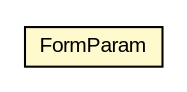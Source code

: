 #!/usr/local/bin/dot
#
# Class diagram 
# Generated by UMLGraph version R5_6-24-gf6e263 (http://www.umlgraph.org/)
#

digraph G {
	edge [fontname="arial",fontsize=10,labelfontname="arial",labelfontsize=10];
	node [fontname="arial",fontsize=10,shape=plaintext];
	nodesep=0.25;
	ranksep=0.5;
	rankdir=LR;
	// org.turbogwt.net.http.client.FormParam
	c1081 [label=<<table title="org.turbogwt.net.http.client.FormParam" border="0" cellborder="1" cellspacing="0" cellpadding="2" port="p" bgcolor="lemonChiffon" href="./FormParam.html">
		<tr><td><table border="0" cellspacing="0" cellpadding="1">
<tr><td align="center" balign="center"> FormParam </td></tr>
		</table></td></tr>
		</table>>, URL="./FormParam.html", fontname="arial", fontcolor="black", fontsize=10.0];
}

